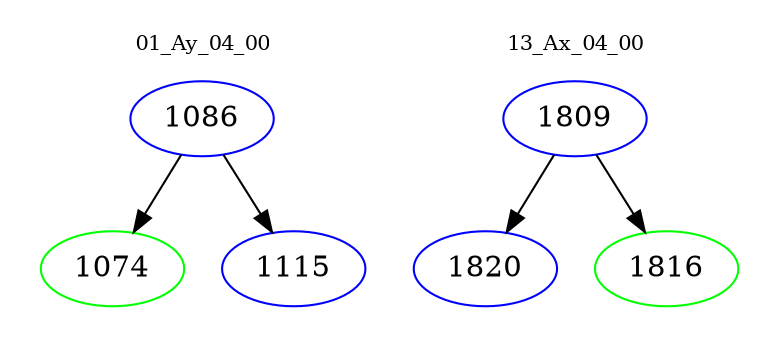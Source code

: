 digraph{
subgraph cluster_0 {
color = white
label = "01_Ay_04_00";
fontsize=10;
T0_1086 [label="1086", color="blue"]
T0_1086 -> T0_1074 [color="black"]
T0_1074 [label="1074", color="green"]
T0_1086 -> T0_1115 [color="black"]
T0_1115 [label="1115", color="blue"]
}
subgraph cluster_1 {
color = white
label = "13_Ax_04_00";
fontsize=10;
T1_1809 [label="1809", color="blue"]
T1_1809 -> T1_1820 [color="black"]
T1_1820 [label="1820", color="blue"]
T1_1809 -> T1_1816 [color="black"]
T1_1816 [label="1816", color="green"]
}
}
